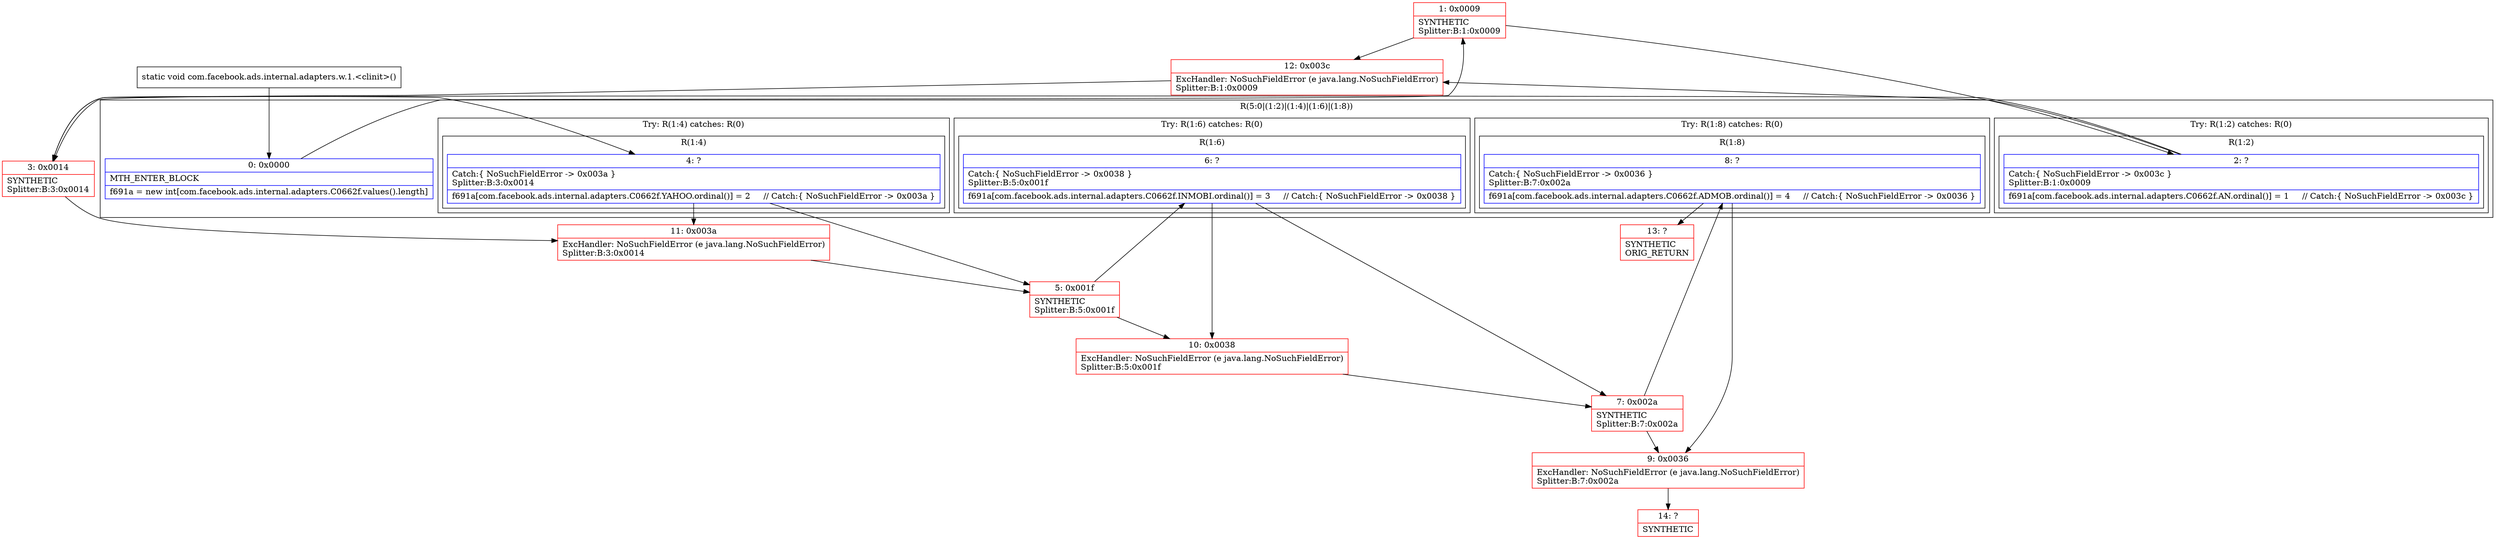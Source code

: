 digraph "CFG forcom.facebook.ads.internal.adapters.w.1.\<clinit\>()V" {
subgraph cluster_Region_1594611190 {
label = "R(5:0|(1:2)|(1:4)|(1:6)|(1:8))";
node [shape=record,color=blue];
Node_0 [shape=record,label="{0\:\ 0x0000|MTH_ENTER_BLOCK\l|f691a = new int[com.facebook.ads.internal.adapters.C0662f.values().length]\l}"];
subgraph cluster_TryCatchRegion_861473148 {
label = "Try: R(1:2) catches: R(0)";
node [shape=record,color=blue];
subgraph cluster_Region_1829618881 {
label = "R(1:2)";
node [shape=record,color=blue];
Node_2 [shape=record,label="{2\:\ ?|Catch:\{ NoSuchFieldError \-\> 0x003c \}\lSplitter:B:1:0x0009\l|f691a[com.facebook.ads.internal.adapters.C0662f.AN.ordinal()] = 1     \/\/ Catch:\{ NoSuchFieldError \-\> 0x003c \}\l}"];
}
subgraph cluster_Region_1743335943 {
label = "R(0) | ExcHandler: NoSuchFieldError (e java.lang.NoSuchFieldError)\l";
node [shape=record,color=blue];
}
}
subgraph cluster_TryCatchRegion_1724710761 {
label = "Try: R(1:4) catches: R(0)";
node [shape=record,color=blue];
subgraph cluster_Region_488970277 {
label = "R(1:4)";
node [shape=record,color=blue];
Node_4 [shape=record,label="{4\:\ ?|Catch:\{ NoSuchFieldError \-\> 0x003a \}\lSplitter:B:3:0x0014\l|f691a[com.facebook.ads.internal.adapters.C0662f.YAHOO.ordinal()] = 2     \/\/ Catch:\{ NoSuchFieldError \-\> 0x003a \}\l}"];
}
subgraph cluster_Region_504233100 {
label = "R(0) | ExcHandler: NoSuchFieldError (e java.lang.NoSuchFieldError)\l";
node [shape=record,color=blue];
}
}
subgraph cluster_TryCatchRegion_811240512 {
label = "Try: R(1:6) catches: R(0)";
node [shape=record,color=blue];
subgraph cluster_Region_837552789 {
label = "R(1:6)";
node [shape=record,color=blue];
Node_6 [shape=record,label="{6\:\ ?|Catch:\{ NoSuchFieldError \-\> 0x0038 \}\lSplitter:B:5:0x001f\l|f691a[com.facebook.ads.internal.adapters.C0662f.INMOBI.ordinal()] = 3     \/\/ Catch:\{ NoSuchFieldError \-\> 0x0038 \}\l}"];
}
subgraph cluster_Region_71157949 {
label = "R(0) | ExcHandler: NoSuchFieldError (e java.lang.NoSuchFieldError)\l";
node [shape=record,color=blue];
}
}
subgraph cluster_TryCatchRegion_1973792042 {
label = "Try: R(1:8) catches: R(0)";
node [shape=record,color=blue];
subgraph cluster_Region_293144402 {
label = "R(1:8)";
node [shape=record,color=blue];
Node_8 [shape=record,label="{8\:\ ?|Catch:\{ NoSuchFieldError \-\> 0x0036 \}\lSplitter:B:7:0x002a\l|f691a[com.facebook.ads.internal.adapters.C0662f.ADMOB.ordinal()] = 4     \/\/ Catch:\{ NoSuchFieldError \-\> 0x0036 \}\l}"];
}
subgraph cluster_Region_1074798410 {
label = "R(0) | ExcHandler: NoSuchFieldError (e java.lang.NoSuchFieldError)\l";
node [shape=record,color=blue];
}
}
}
subgraph cluster_Region_1074798410 {
label = "R(0) | ExcHandler: NoSuchFieldError (e java.lang.NoSuchFieldError)\l";
node [shape=record,color=blue];
}
subgraph cluster_Region_71157949 {
label = "R(0) | ExcHandler: NoSuchFieldError (e java.lang.NoSuchFieldError)\l";
node [shape=record,color=blue];
}
subgraph cluster_Region_504233100 {
label = "R(0) | ExcHandler: NoSuchFieldError (e java.lang.NoSuchFieldError)\l";
node [shape=record,color=blue];
}
subgraph cluster_Region_1743335943 {
label = "R(0) | ExcHandler: NoSuchFieldError (e java.lang.NoSuchFieldError)\l";
node [shape=record,color=blue];
}
Node_1 [shape=record,color=red,label="{1\:\ 0x0009|SYNTHETIC\lSplitter:B:1:0x0009\l}"];
Node_3 [shape=record,color=red,label="{3\:\ 0x0014|SYNTHETIC\lSplitter:B:3:0x0014\l}"];
Node_5 [shape=record,color=red,label="{5\:\ 0x001f|SYNTHETIC\lSplitter:B:5:0x001f\l}"];
Node_7 [shape=record,color=red,label="{7\:\ 0x002a|SYNTHETIC\lSplitter:B:7:0x002a\l}"];
Node_9 [shape=record,color=red,label="{9\:\ 0x0036|ExcHandler: NoSuchFieldError (e java.lang.NoSuchFieldError)\lSplitter:B:7:0x002a\l}"];
Node_10 [shape=record,color=red,label="{10\:\ 0x0038|ExcHandler: NoSuchFieldError (e java.lang.NoSuchFieldError)\lSplitter:B:5:0x001f\l}"];
Node_11 [shape=record,color=red,label="{11\:\ 0x003a|ExcHandler: NoSuchFieldError (e java.lang.NoSuchFieldError)\lSplitter:B:3:0x0014\l}"];
Node_12 [shape=record,color=red,label="{12\:\ 0x003c|ExcHandler: NoSuchFieldError (e java.lang.NoSuchFieldError)\lSplitter:B:1:0x0009\l}"];
Node_13 [shape=record,color=red,label="{13\:\ ?|SYNTHETIC\lORIG_RETURN\l}"];
Node_14 [shape=record,color=red,label="{14\:\ ?|SYNTHETIC\l}"];
MethodNode[shape=record,label="{static void com.facebook.ads.internal.adapters.w.1.\<clinit\>() }"];
MethodNode -> Node_0;
Node_0 -> Node_1;
Node_2 -> Node_3;
Node_2 -> Node_12;
Node_4 -> Node_5;
Node_4 -> Node_11;
Node_6 -> Node_7;
Node_6 -> Node_10;
Node_8 -> Node_9;
Node_8 -> Node_13;
Node_1 -> Node_2;
Node_1 -> Node_12;
Node_3 -> Node_4;
Node_3 -> Node_11;
Node_5 -> Node_6;
Node_5 -> Node_10;
Node_7 -> Node_8;
Node_7 -> Node_9;
Node_9 -> Node_14;
Node_10 -> Node_7;
Node_11 -> Node_5;
Node_12 -> Node_3;
}

